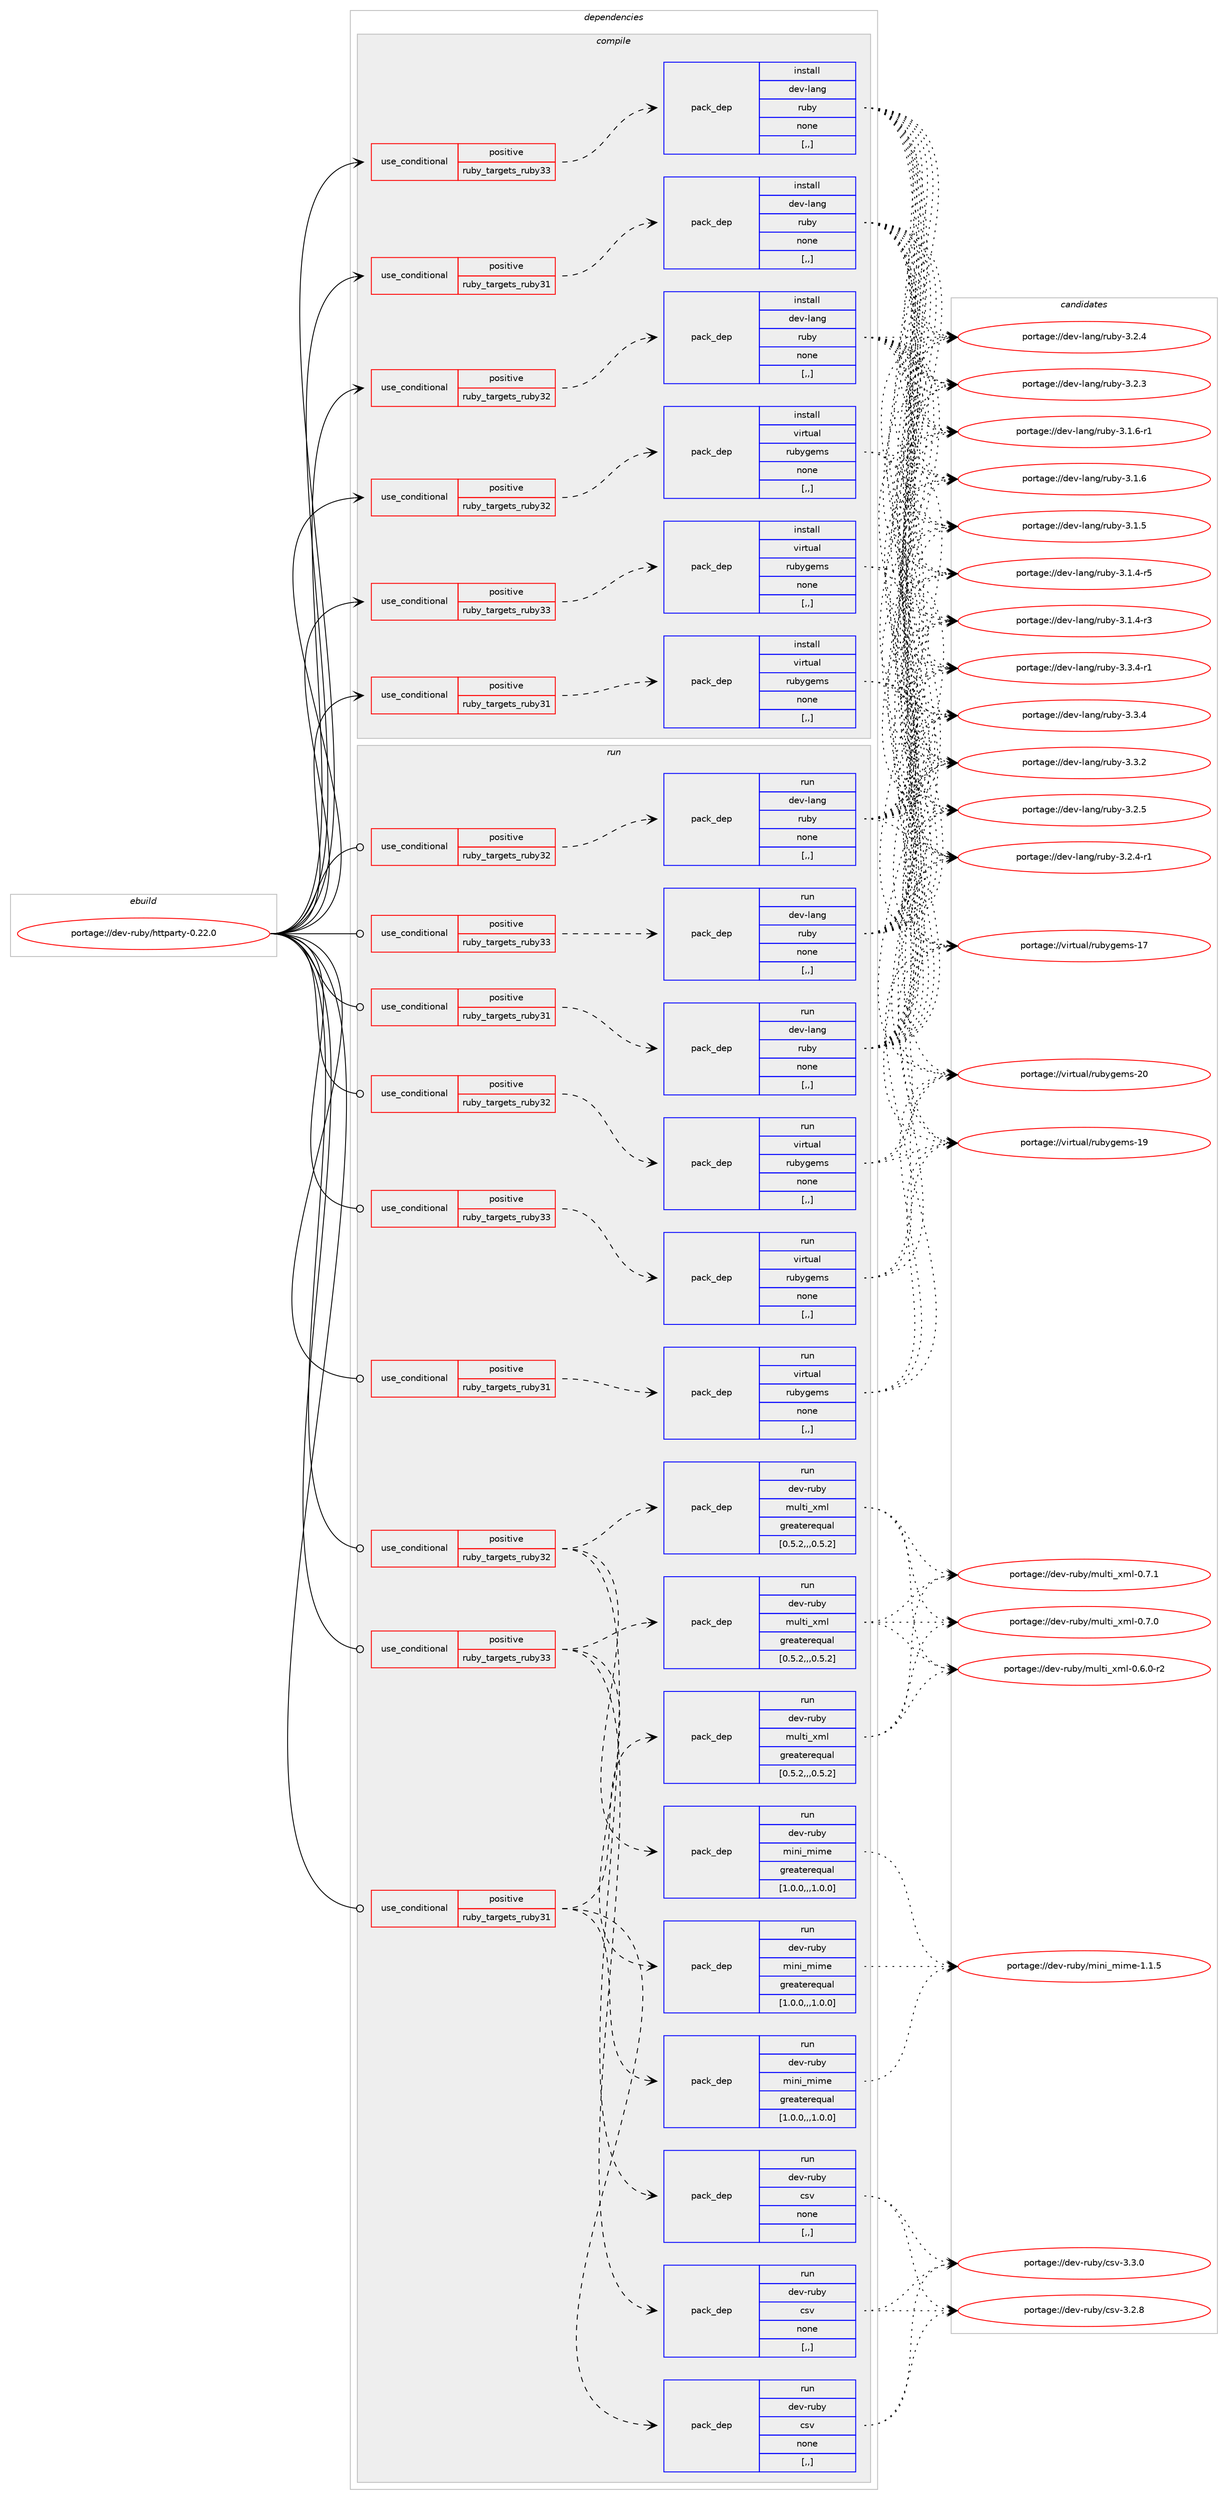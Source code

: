 digraph prolog {

# *************
# Graph options
# *************

newrank=true;
concentrate=true;
compound=true;
graph [rankdir=LR,fontname=Helvetica,fontsize=10,ranksep=1.5];#, ranksep=2.5, nodesep=0.2];
edge  [arrowhead=vee];
node  [fontname=Helvetica,fontsize=10];

# **********
# The ebuild
# **********

subgraph cluster_leftcol {
color=gray;
label=<<i>ebuild</i>>;
id [label="portage://dev-ruby/httparty-0.22.0", color=red, width=4, href="../dev-ruby/httparty-0.22.0.svg"];
}

# ****************
# The dependencies
# ****************

subgraph cluster_midcol {
color=gray;
label=<<i>dependencies</i>>;
subgraph cluster_compile {
fillcolor="#eeeeee";
style=filled;
label=<<i>compile</i>>;
subgraph cond49014 {
dependency186559 [label=<<TABLE BORDER="0" CELLBORDER="1" CELLSPACING="0" CELLPADDING="4"><TR><TD ROWSPAN="3" CELLPADDING="10">use_conditional</TD></TR><TR><TD>positive</TD></TR><TR><TD>ruby_targets_ruby31</TD></TR></TABLE>>, shape=none, color=red];
subgraph pack136216 {
dependency186560 [label=<<TABLE BORDER="0" CELLBORDER="1" CELLSPACING="0" CELLPADDING="4" WIDTH="220"><TR><TD ROWSPAN="6" CELLPADDING="30">pack_dep</TD></TR><TR><TD WIDTH="110">install</TD></TR><TR><TD>dev-lang</TD></TR><TR><TD>ruby</TD></TR><TR><TD>none</TD></TR><TR><TD>[,,]</TD></TR></TABLE>>, shape=none, color=blue];
}
dependency186559:e -> dependency186560:w [weight=20,style="dashed",arrowhead="vee"];
}
id:e -> dependency186559:w [weight=20,style="solid",arrowhead="vee"];
subgraph cond49015 {
dependency186561 [label=<<TABLE BORDER="0" CELLBORDER="1" CELLSPACING="0" CELLPADDING="4"><TR><TD ROWSPAN="3" CELLPADDING="10">use_conditional</TD></TR><TR><TD>positive</TD></TR><TR><TD>ruby_targets_ruby31</TD></TR></TABLE>>, shape=none, color=red];
subgraph pack136217 {
dependency186562 [label=<<TABLE BORDER="0" CELLBORDER="1" CELLSPACING="0" CELLPADDING="4" WIDTH="220"><TR><TD ROWSPAN="6" CELLPADDING="30">pack_dep</TD></TR><TR><TD WIDTH="110">install</TD></TR><TR><TD>virtual</TD></TR><TR><TD>rubygems</TD></TR><TR><TD>none</TD></TR><TR><TD>[,,]</TD></TR></TABLE>>, shape=none, color=blue];
}
dependency186561:e -> dependency186562:w [weight=20,style="dashed",arrowhead="vee"];
}
id:e -> dependency186561:w [weight=20,style="solid",arrowhead="vee"];
subgraph cond49016 {
dependency186563 [label=<<TABLE BORDER="0" CELLBORDER="1" CELLSPACING="0" CELLPADDING="4"><TR><TD ROWSPAN="3" CELLPADDING="10">use_conditional</TD></TR><TR><TD>positive</TD></TR><TR><TD>ruby_targets_ruby32</TD></TR></TABLE>>, shape=none, color=red];
subgraph pack136218 {
dependency186564 [label=<<TABLE BORDER="0" CELLBORDER="1" CELLSPACING="0" CELLPADDING="4" WIDTH="220"><TR><TD ROWSPAN="6" CELLPADDING="30">pack_dep</TD></TR><TR><TD WIDTH="110">install</TD></TR><TR><TD>dev-lang</TD></TR><TR><TD>ruby</TD></TR><TR><TD>none</TD></TR><TR><TD>[,,]</TD></TR></TABLE>>, shape=none, color=blue];
}
dependency186563:e -> dependency186564:w [weight=20,style="dashed",arrowhead="vee"];
}
id:e -> dependency186563:w [weight=20,style="solid",arrowhead="vee"];
subgraph cond49017 {
dependency186565 [label=<<TABLE BORDER="0" CELLBORDER="1" CELLSPACING="0" CELLPADDING="4"><TR><TD ROWSPAN="3" CELLPADDING="10">use_conditional</TD></TR><TR><TD>positive</TD></TR><TR><TD>ruby_targets_ruby32</TD></TR></TABLE>>, shape=none, color=red];
subgraph pack136219 {
dependency186566 [label=<<TABLE BORDER="0" CELLBORDER="1" CELLSPACING="0" CELLPADDING="4" WIDTH="220"><TR><TD ROWSPAN="6" CELLPADDING="30">pack_dep</TD></TR><TR><TD WIDTH="110">install</TD></TR><TR><TD>virtual</TD></TR><TR><TD>rubygems</TD></TR><TR><TD>none</TD></TR><TR><TD>[,,]</TD></TR></TABLE>>, shape=none, color=blue];
}
dependency186565:e -> dependency186566:w [weight=20,style="dashed",arrowhead="vee"];
}
id:e -> dependency186565:w [weight=20,style="solid",arrowhead="vee"];
subgraph cond49018 {
dependency186567 [label=<<TABLE BORDER="0" CELLBORDER="1" CELLSPACING="0" CELLPADDING="4"><TR><TD ROWSPAN="3" CELLPADDING="10">use_conditional</TD></TR><TR><TD>positive</TD></TR><TR><TD>ruby_targets_ruby33</TD></TR></TABLE>>, shape=none, color=red];
subgraph pack136220 {
dependency186568 [label=<<TABLE BORDER="0" CELLBORDER="1" CELLSPACING="0" CELLPADDING="4" WIDTH="220"><TR><TD ROWSPAN="6" CELLPADDING="30">pack_dep</TD></TR><TR><TD WIDTH="110">install</TD></TR><TR><TD>dev-lang</TD></TR><TR><TD>ruby</TD></TR><TR><TD>none</TD></TR><TR><TD>[,,]</TD></TR></TABLE>>, shape=none, color=blue];
}
dependency186567:e -> dependency186568:w [weight=20,style="dashed",arrowhead="vee"];
}
id:e -> dependency186567:w [weight=20,style="solid",arrowhead="vee"];
subgraph cond49019 {
dependency186569 [label=<<TABLE BORDER="0" CELLBORDER="1" CELLSPACING="0" CELLPADDING="4"><TR><TD ROWSPAN="3" CELLPADDING="10">use_conditional</TD></TR><TR><TD>positive</TD></TR><TR><TD>ruby_targets_ruby33</TD></TR></TABLE>>, shape=none, color=red];
subgraph pack136221 {
dependency186570 [label=<<TABLE BORDER="0" CELLBORDER="1" CELLSPACING="0" CELLPADDING="4" WIDTH="220"><TR><TD ROWSPAN="6" CELLPADDING="30">pack_dep</TD></TR><TR><TD WIDTH="110">install</TD></TR><TR><TD>virtual</TD></TR><TR><TD>rubygems</TD></TR><TR><TD>none</TD></TR><TR><TD>[,,]</TD></TR></TABLE>>, shape=none, color=blue];
}
dependency186569:e -> dependency186570:w [weight=20,style="dashed",arrowhead="vee"];
}
id:e -> dependency186569:w [weight=20,style="solid",arrowhead="vee"];
}
subgraph cluster_compileandrun {
fillcolor="#eeeeee";
style=filled;
label=<<i>compile and run</i>>;
}
subgraph cluster_run {
fillcolor="#eeeeee";
style=filled;
label=<<i>run</i>>;
subgraph cond49020 {
dependency186571 [label=<<TABLE BORDER="0" CELLBORDER="1" CELLSPACING="0" CELLPADDING="4"><TR><TD ROWSPAN="3" CELLPADDING="10">use_conditional</TD></TR><TR><TD>positive</TD></TR><TR><TD>ruby_targets_ruby31</TD></TR></TABLE>>, shape=none, color=red];
subgraph pack136222 {
dependency186572 [label=<<TABLE BORDER="0" CELLBORDER="1" CELLSPACING="0" CELLPADDING="4" WIDTH="220"><TR><TD ROWSPAN="6" CELLPADDING="30">pack_dep</TD></TR><TR><TD WIDTH="110">run</TD></TR><TR><TD>dev-lang</TD></TR><TR><TD>ruby</TD></TR><TR><TD>none</TD></TR><TR><TD>[,,]</TD></TR></TABLE>>, shape=none, color=blue];
}
dependency186571:e -> dependency186572:w [weight=20,style="dashed",arrowhead="vee"];
}
id:e -> dependency186571:w [weight=20,style="solid",arrowhead="odot"];
subgraph cond49021 {
dependency186573 [label=<<TABLE BORDER="0" CELLBORDER="1" CELLSPACING="0" CELLPADDING="4"><TR><TD ROWSPAN="3" CELLPADDING="10">use_conditional</TD></TR><TR><TD>positive</TD></TR><TR><TD>ruby_targets_ruby31</TD></TR></TABLE>>, shape=none, color=red];
subgraph pack136223 {
dependency186574 [label=<<TABLE BORDER="0" CELLBORDER="1" CELLSPACING="0" CELLPADDING="4" WIDTH="220"><TR><TD ROWSPAN="6" CELLPADDING="30">pack_dep</TD></TR><TR><TD WIDTH="110">run</TD></TR><TR><TD>dev-ruby</TD></TR><TR><TD>csv</TD></TR><TR><TD>none</TD></TR><TR><TD>[,,]</TD></TR></TABLE>>, shape=none, color=blue];
}
dependency186573:e -> dependency186574:w [weight=20,style="dashed",arrowhead="vee"];
subgraph pack136224 {
dependency186575 [label=<<TABLE BORDER="0" CELLBORDER="1" CELLSPACING="0" CELLPADDING="4" WIDTH="220"><TR><TD ROWSPAN="6" CELLPADDING="30">pack_dep</TD></TR><TR><TD WIDTH="110">run</TD></TR><TR><TD>dev-ruby</TD></TR><TR><TD>mini_mime</TD></TR><TR><TD>greaterequal</TD></TR><TR><TD>[1.0.0,,,1.0.0]</TD></TR></TABLE>>, shape=none, color=blue];
}
dependency186573:e -> dependency186575:w [weight=20,style="dashed",arrowhead="vee"];
subgraph pack136225 {
dependency186576 [label=<<TABLE BORDER="0" CELLBORDER="1" CELLSPACING="0" CELLPADDING="4" WIDTH="220"><TR><TD ROWSPAN="6" CELLPADDING="30">pack_dep</TD></TR><TR><TD WIDTH="110">run</TD></TR><TR><TD>dev-ruby</TD></TR><TR><TD>multi_xml</TD></TR><TR><TD>greaterequal</TD></TR><TR><TD>[0.5.2,,,0.5.2]</TD></TR></TABLE>>, shape=none, color=blue];
}
dependency186573:e -> dependency186576:w [weight=20,style="dashed",arrowhead="vee"];
}
id:e -> dependency186573:w [weight=20,style="solid",arrowhead="odot"];
subgraph cond49022 {
dependency186577 [label=<<TABLE BORDER="0" CELLBORDER="1" CELLSPACING="0" CELLPADDING="4"><TR><TD ROWSPAN="3" CELLPADDING="10">use_conditional</TD></TR><TR><TD>positive</TD></TR><TR><TD>ruby_targets_ruby31</TD></TR></TABLE>>, shape=none, color=red];
subgraph pack136226 {
dependency186578 [label=<<TABLE BORDER="0" CELLBORDER="1" CELLSPACING="0" CELLPADDING="4" WIDTH="220"><TR><TD ROWSPAN="6" CELLPADDING="30">pack_dep</TD></TR><TR><TD WIDTH="110">run</TD></TR><TR><TD>virtual</TD></TR><TR><TD>rubygems</TD></TR><TR><TD>none</TD></TR><TR><TD>[,,]</TD></TR></TABLE>>, shape=none, color=blue];
}
dependency186577:e -> dependency186578:w [weight=20,style="dashed",arrowhead="vee"];
}
id:e -> dependency186577:w [weight=20,style="solid",arrowhead="odot"];
subgraph cond49023 {
dependency186579 [label=<<TABLE BORDER="0" CELLBORDER="1" CELLSPACING="0" CELLPADDING="4"><TR><TD ROWSPAN="3" CELLPADDING="10">use_conditional</TD></TR><TR><TD>positive</TD></TR><TR><TD>ruby_targets_ruby32</TD></TR></TABLE>>, shape=none, color=red];
subgraph pack136227 {
dependency186580 [label=<<TABLE BORDER="0" CELLBORDER="1" CELLSPACING="0" CELLPADDING="4" WIDTH="220"><TR><TD ROWSPAN="6" CELLPADDING="30">pack_dep</TD></TR><TR><TD WIDTH="110">run</TD></TR><TR><TD>dev-lang</TD></TR><TR><TD>ruby</TD></TR><TR><TD>none</TD></TR><TR><TD>[,,]</TD></TR></TABLE>>, shape=none, color=blue];
}
dependency186579:e -> dependency186580:w [weight=20,style="dashed",arrowhead="vee"];
}
id:e -> dependency186579:w [weight=20,style="solid",arrowhead="odot"];
subgraph cond49024 {
dependency186581 [label=<<TABLE BORDER="0" CELLBORDER="1" CELLSPACING="0" CELLPADDING="4"><TR><TD ROWSPAN="3" CELLPADDING="10">use_conditional</TD></TR><TR><TD>positive</TD></TR><TR><TD>ruby_targets_ruby32</TD></TR></TABLE>>, shape=none, color=red];
subgraph pack136228 {
dependency186582 [label=<<TABLE BORDER="0" CELLBORDER="1" CELLSPACING="0" CELLPADDING="4" WIDTH="220"><TR><TD ROWSPAN="6" CELLPADDING="30">pack_dep</TD></TR><TR><TD WIDTH="110">run</TD></TR><TR><TD>dev-ruby</TD></TR><TR><TD>csv</TD></TR><TR><TD>none</TD></TR><TR><TD>[,,]</TD></TR></TABLE>>, shape=none, color=blue];
}
dependency186581:e -> dependency186582:w [weight=20,style="dashed",arrowhead="vee"];
subgraph pack136229 {
dependency186583 [label=<<TABLE BORDER="0" CELLBORDER="1" CELLSPACING="0" CELLPADDING="4" WIDTH="220"><TR><TD ROWSPAN="6" CELLPADDING="30">pack_dep</TD></TR><TR><TD WIDTH="110">run</TD></TR><TR><TD>dev-ruby</TD></TR><TR><TD>mini_mime</TD></TR><TR><TD>greaterequal</TD></TR><TR><TD>[1.0.0,,,1.0.0]</TD></TR></TABLE>>, shape=none, color=blue];
}
dependency186581:e -> dependency186583:w [weight=20,style="dashed",arrowhead="vee"];
subgraph pack136230 {
dependency186584 [label=<<TABLE BORDER="0" CELLBORDER="1" CELLSPACING="0" CELLPADDING="4" WIDTH="220"><TR><TD ROWSPAN="6" CELLPADDING="30">pack_dep</TD></TR><TR><TD WIDTH="110">run</TD></TR><TR><TD>dev-ruby</TD></TR><TR><TD>multi_xml</TD></TR><TR><TD>greaterequal</TD></TR><TR><TD>[0.5.2,,,0.5.2]</TD></TR></TABLE>>, shape=none, color=blue];
}
dependency186581:e -> dependency186584:w [weight=20,style="dashed",arrowhead="vee"];
}
id:e -> dependency186581:w [weight=20,style="solid",arrowhead="odot"];
subgraph cond49025 {
dependency186585 [label=<<TABLE BORDER="0" CELLBORDER="1" CELLSPACING="0" CELLPADDING="4"><TR><TD ROWSPAN="3" CELLPADDING="10">use_conditional</TD></TR><TR><TD>positive</TD></TR><TR><TD>ruby_targets_ruby32</TD></TR></TABLE>>, shape=none, color=red];
subgraph pack136231 {
dependency186586 [label=<<TABLE BORDER="0" CELLBORDER="1" CELLSPACING="0" CELLPADDING="4" WIDTH="220"><TR><TD ROWSPAN="6" CELLPADDING="30">pack_dep</TD></TR><TR><TD WIDTH="110">run</TD></TR><TR><TD>virtual</TD></TR><TR><TD>rubygems</TD></TR><TR><TD>none</TD></TR><TR><TD>[,,]</TD></TR></TABLE>>, shape=none, color=blue];
}
dependency186585:e -> dependency186586:w [weight=20,style="dashed",arrowhead="vee"];
}
id:e -> dependency186585:w [weight=20,style="solid",arrowhead="odot"];
subgraph cond49026 {
dependency186587 [label=<<TABLE BORDER="0" CELLBORDER="1" CELLSPACING="0" CELLPADDING="4"><TR><TD ROWSPAN="3" CELLPADDING="10">use_conditional</TD></TR><TR><TD>positive</TD></TR><TR><TD>ruby_targets_ruby33</TD></TR></TABLE>>, shape=none, color=red];
subgraph pack136232 {
dependency186588 [label=<<TABLE BORDER="0" CELLBORDER="1" CELLSPACING="0" CELLPADDING="4" WIDTH="220"><TR><TD ROWSPAN="6" CELLPADDING="30">pack_dep</TD></TR><TR><TD WIDTH="110">run</TD></TR><TR><TD>dev-lang</TD></TR><TR><TD>ruby</TD></TR><TR><TD>none</TD></TR><TR><TD>[,,]</TD></TR></TABLE>>, shape=none, color=blue];
}
dependency186587:e -> dependency186588:w [weight=20,style="dashed",arrowhead="vee"];
}
id:e -> dependency186587:w [weight=20,style="solid",arrowhead="odot"];
subgraph cond49027 {
dependency186589 [label=<<TABLE BORDER="0" CELLBORDER="1" CELLSPACING="0" CELLPADDING="4"><TR><TD ROWSPAN="3" CELLPADDING="10">use_conditional</TD></TR><TR><TD>positive</TD></TR><TR><TD>ruby_targets_ruby33</TD></TR></TABLE>>, shape=none, color=red];
subgraph pack136233 {
dependency186590 [label=<<TABLE BORDER="0" CELLBORDER="1" CELLSPACING="0" CELLPADDING="4" WIDTH="220"><TR><TD ROWSPAN="6" CELLPADDING="30">pack_dep</TD></TR><TR><TD WIDTH="110">run</TD></TR><TR><TD>dev-ruby</TD></TR><TR><TD>csv</TD></TR><TR><TD>none</TD></TR><TR><TD>[,,]</TD></TR></TABLE>>, shape=none, color=blue];
}
dependency186589:e -> dependency186590:w [weight=20,style="dashed",arrowhead="vee"];
subgraph pack136234 {
dependency186591 [label=<<TABLE BORDER="0" CELLBORDER="1" CELLSPACING="0" CELLPADDING="4" WIDTH="220"><TR><TD ROWSPAN="6" CELLPADDING="30">pack_dep</TD></TR><TR><TD WIDTH="110">run</TD></TR><TR><TD>dev-ruby</TD></TR><TR><TD>mini_mime</TD></TR><TR><TD>greaterequal</TD></TR><TR><TD>[1.0.0,,,1.0.0]</TD></TR></TABLE>>, shape=none, color=blue];
}
dependency186589:e -> dependency186591:w [weight=20,style="dashed",arrowhead="vee"];
subgraph pack136235 {
dependency186592 [label=<<TABLE BORDER="0" CELLBORDER="1" CELLSPACING="0" CELLPADDING="4" WIDTH="220"><TR><TD ROWSPAN="6" CELLPADDING="30">pack_dep</TD></TR><TR><TD WIDTH="110">run</TD></TR><TR><TD>dev-ruby</TD></TR><TR><TD>multi_xml</TD></TR><TR><TD>greaterequal</TD></TR><TR><TD>[0.5.2,,,0.5.2]</TD></TR></TABLE>>, shape=none, color=blue];
}
dependency186589:e -> dependency186592:w [weight=20,style="dashed",arrowhead="vee"];
}
id:e -> dependency186589:w [weight=20,style="solid",arrowhead="odot"];
subgraph cond49028 {
dependency186593 [label=<<TABLE BORDER="0" CELLBORDER="1" CELLSPACING="0" CELLPADDING="4"><TR><TD ROWSPAN="3" CELLPADDING="10">use_conditional</TD></TR><TR><TD>positive</TD></TR><TR><TD>ruby_targets_ruby33</TD></TR></TABLE>>, shape=none, color=red];
subgraph pack136236 {
dependency186594 [label=<<TABLE BORDER="0" CELLBORDER="1" CELLSPACING="0" CELLPADDING="4" WIDTH="220"><TR><TD ROWSPAN="6" CELLPADDING="30">pack_dep</TD></TR><TR><TD WIDTH="110">run</TD></TR><TR><TD>virtual</TD></TR><TR><TD>rubygems</TD></TR><TR><TD>none</TD></TR><TR><TD>[,,]</TD></TR></TABLE>>, shape=none, color=blue];
}
dependency186593:e -> dependency186594:w [weight=20,style="dashed",arrowhead="vee"];
}
id:e -> dependency186593:w [weight=20,style="solid",arrowhead="odot"];
}
}

# **************
# The candidates
# **************

subgraph cluster_choices {
rank=same;
color=gray;
label=<<i>candidates</i>>;

subgraph choice136216 {
color=black;
nodesep=1;
choice100101118451089711010347114117981214551465146524511449 [label="portage://dev-lang/ruby-3.3.4-r1", color=red, width=4,href="../dev-lang/ruby-3.3.4-r1.svg"];
choice10010111845108971101034711411798121455146514652 [label="portage://dev-lang/ruby-3.3.4", color=red, width=4,href="../dev-lang/ruby-3.3.4.svg"];
choice10010111845108971101034711411798121455146514650 [label="portage://dev-lang/ruby-3.3.2", color=red, width=4,href="../dev-lang/ruby-3.3.2.svg"];
choice10010111845108971101034711411798121455146504653 [label="portage://dev-lang/ruby-3.2.5", color=red, width=4,href="../dev-lang/ruby-3.2.5.svg"];
choice100101118451089711010347114117981214551465046524511449 [label="portage://dev-lang/ruby-3.2.4-r1", color=red, width=4,href="../dev-lang/ruby-3.2.4-r1.svg"];
choice10010111845108971101034711411798121455146504652 [label="portage://dev-lang/ruby-3.2.4", color=red, width=4,href="../dev-lang/ruby-3.2.4.svg"];
choice10010111845108971101034711411798121455146504651 [label="portage://dev-lang/ruby-3.2.3", color=red, width=4,href="../dev-lang/ruby-3.2.3.svg"];
choice100101118451089711010347114117981214551464946544511449 [label="portage://dev-lang/ruby-3.1.6-r1", color=red, width=4,href="../dev-lang/ruby-3.1.6-r1.svg"];
choice10010111845108971101034711411798121455146494654 [label="portage://dev-lang/ruby-3.1.6", color=red, width=4,href="../dev-lang/ruby-3.1.6.svg"];
choice10010111845108971101034711411798121455146494653 [label="portage://dev-lang/ruby-3.1.5", color=red, width=4,href="../dev-lang/ruby-3.1.5.svg"];
choice100101118451089711010347114117981214551464946524511453 [label="portage://dev-lang/ruby-3.1.4-r5", color=red, width=4,href="../dev-lang/ruby-3.1.4-r5.svg"];
choice100101118451089711010347114117981214551464946524511451 [label="portage://dev-lang/ruby-3.1.4-r3", color=red, width=4,href="../dev-lang/ruby-3.1.4-r3.svg"];
dependency186560:e -> choice100101118451089711010347114117981214551465146524511449:w [style=dotted,weight="100"];
dependency186560:e -> choice10010111845108971101034711411798121455146514652:w [style=dotted,weight="100"];
dependency186560:e -> choice10010111845108971101034711411798121455146514650:w [style=dotted,weight="100"];
dependency186560:e -> choice10010111845108971101034711411798121455146504653:w [style=dotted,weight="100"];
dependency186560:e -> choice100101118451089711010347114117981214551465046524511449:w [style=dotted,weight="100"];
dependency186560:e -> choice10010111845108971101034711411798121455146504652:w [style=dotted,weight="100"];
dependency186560:e -> choice10010111845108971101034711411798121455146504651:w [style=dotted,weight="100"];
dependency186560:e -> choice100101118451089711010347114117981214551464946544511449:w [style=dotted,weight="100"];
dependency186560:e -> choice10010111845108971101034711411798121455146494654:w [style=dotted,weight="100"];
dependency186560:e -> choice10010111845108971101034711411798121455146494653:w [style=dotted,weight="100"];
dependency186560:e -> choice100101118451089711010347114117981214551464946524511453:w [style=dotted,weight="100"];
dependency186560:e -> choice100101118451089711010347114117981214551464946524511451:w [style=dotted,weight="100"];
}
subgraph choice136217 {
color=black;
nodesep=1;
choice118105114116117971084711411798121103101109115455048 [label="portage://virtual/rubygems-20", color=red, width=4,href="../virtual/rubygems-20.svg"];
choice118105114116117971084711411798121103101109115454957 [label="portage://virtual/rubygems-19", color=red, width=4,href="../virtual/rubygems-19.svg"];
choice118105114116117971084711411798121103101109115454955 [label="portage://virtual/rubygems-17", color=red, width=4,href="../virtual/rubygems-17.svg"];
dependency186562:e -> choice118105114116117971084711411798121103101109115455048:w [style=dotted,weight="100"];
dependency186562:e -> choice118105114116117971084711411798121103101109115454957:w [style=dotted,weight="100"];
dependency186562:e -> choice118105114116117971084711411798121103101109115454955:w [style=dotted,weight="100"];
}
subgraph choice136218 {
color=black;
nodesep=1;
choice100101118451089711010347114117981214551465146524511449 [label="portage://dev-lang/ruby-3.3.4-r1", color=red, width=4,href="../dev-lang/ruby-3.3.4-r1.svg"];
choice10010111845108971101034711411798121455146514652 [label="portage://dev-lang/ruby-3.3.4", color=red, width=4,href="../dev-lang/ruby-3.3.4.svg"];
choice10010111845108971101034711411798121455146514650 [label="portage://dev-lang/ruby-3.3.2", color=red, width=4,href="../dev-lang/ruby-3.3.2.svg"];
choice10010111845108971101034711411798121455146504653 [label="portage://dev-lang/ruby-3.2.5", color=red, width=4,href="../dev-lang/ruby-3.2.5.svg"];
choice100101118451089711010347114117981214551465046524511449 [label="portage://dev-lang/ruby-3.2.4-r1", color=red, width=4,href="../dev-lang/ruby-3.2.4-r1.svg"];
choice10010111845108971101034711411798121455146504652 [label="portage://dev-lang/ruby-3.2.4", color=red, width=4,href="../dev-lang/ruby-3.2.4.svg"];
choice10010111845108971101034711411798121455146504651 [label="portage://dev-lang/ruby-3.2.3", color=red, width=4,href="../dev-lang/ruby-3.2.3.svg"];
choice100101118451089711010347114117981214551464946544511449 [label="portage://dev-lang/ruby-3.1.6-r1", color=red, width=4,href="../dev-lang/ruby-3.1.6-r1.svg"];
choice10010111845108971101034711411798121455146494654 [label="portage://dev-lang/ruby-3.1.6", color=red, width=4,href="../dev-lang/ruby-3.1.6.svg"];
choice10010111845108971101034711411798121455146494653 [label="portage://dev-lang/ruby-3.1.5", color=red, width=4,href="../dev-lang/ruby-3.1.5.svg"];
choice100101118451089711010347114117981214551464946524511453 [label="portage://dev-lang/ruby-3.1.4-r5", color=red, width=4,href="../dev-lang/ruby-3.1.4-r5.svg"];
choice100101118451089711010347114117981214551464946524511451 [label="portage://dev-lang/ruby-3.1.4-r3", color=red, width=4,href="../dev-lang/ruby-3.1.4-r3.svg"];
dependency186564:e -> choice100101118451089711010347114117981214551465146524511449:w [style=dotted,weight="100"];
dependency186564:e -> choice10010111845108971101034711411798121455146514652:w [style=dotted,weight="100"];
dependency186564:e -> choice10010111845108971101034711411798121455146514650:w [style=dotted,weight="100"];
dependency186564:e -> choice10010111845108971101034711411798121455146504653:w [style=dotted,weight="100"];
dependency186564:e -> choice100101118451089711010347114117981214551465046524511449:w [style=dotted,weight="100"];
dependency186564:e -> choice10010111845108971101034711411798121455146504652:w [style=dotted,weight="100"];
dependency186564:e -> choice10010111845108971101034711411798121455146504651:w [style=dotted,weight="100"];
dependency186564:e -> choice100101118451089711010347114117981214551464946544511449:w [style=dotted,weight="100"];
dependency186564:e -> choice10010111845108971101034711411798121455146494654:w [style=dotted,weight="100"];
dependency186564:e -> choice10010111845108971101034711411798121455146494653:w [style=dotted,weight="100"];
dependency186564:e -> choice100101118451089711010347114117981214551464946524511453:w [style=dotted,weight="100"];
dependency186564:e -> choice100101118451089711010347114117981214551464946524511451:w [style=dotted,weight="100"];
}
subgraph choice136219 {
color=black;
nodesep=1;
choice118105114116117971084711411798121103101109115455048 [label="portage://virtual/rubygems-20", color=red, width=4,href="../virtual/rubygems-20.svg"];
choice118105114116117971084711411798121103101109115454957 [label="portage://virtual/rubygems-19", color=red, width=4,href="../virtual/rubygems-19.svg"];
choice118105114116117971084711411798121103101109115454955 [label="portage://virtual/rubygems-17", color=red, width=4,href="../virtual/rubygems-17.svg"];
dependency186566:e -> choice118105114116117971084711411798121103101109115455048:w [style=dotted,weight="100"];
dependency186566:e -> choice118105114116117971084711411798121103101109115454957:w [style=dotted,weight="100"];
dependency186566:e -> choice118105114116117971084711411798121103101109115454955:w [style=dotted,weight="100"];
}
subgraph choice136220 {
color=black;
nodesep=1;
choice100101118451089711010347114117981214551465146524511449 [label="portage://dev-lang/ruby-3.3.4-r1", color=red, width=4,href="../dev-lang/ruby-3.3.4-r1.svg"];
choice10010111845108971101034711411798121455146514652 [label="portage://dev-lang/ruby-3.3.4", color=red, width=4,href="../dev-lang/ruby-3.3.4.svg"];
choice10010111845108971101034711411798121455146514650 [label="portage://dev-lang/ruby-3.3.2", color=red, width=4,href="../dev-lang/ruby-3.3.2.svg"];
choice10010111845108971101034711411798121455146504653 [label="portage://dev-lang/ruby-3.2.5", color=red, width=4,href="../dev-lang/ruby-3.2.5.svg"];
choice100101118451089711010347114117981214551465046524511449 [label="portage://dev-lang/ruby-3.2.4-r1", color=red, width=4,href="../dev-lang/ruby-3.2.4-r1.svg"];
choice10010111845108971101034711411798121455146504652 [label="portage://dev-lang/ruby-3.2.4", color=red, width=4,href="../dev-lang/ruby-3.2.4.svg"];
choice10010111845108971101034711411798121455146504651 [label="portage://dev-lang/ruby-3.2.3", color=red, width=4,href="../dev-lang/ruby-3.2.3.svg"];
choice100101118451089711010347114117981214551464946544511449 [label="portage://dev-lang/ruby-3.1.6-r1", color=red, width=4,href="../dev-lang/ruby-3.1.6-r1.svg"];
choice10010111845108971101034711411798121455146494654 [label="portage://dev-lang/ruby-3.1.6", color=red, width=4,href="../dev-lang/ruby-3.1.6.svg"];
choice10010111845108971101034711411798121455146494653 [label="portage://dev-lang/ruby-3.1.5", color=red, width=4,href="../dev-lang/ruby-3.1.5.svg"];
choice100101118451089711010347114117981214551464946524511453 [label="portage://dev-lang/ruby-3.1.4-r5", color=red, width=4,href="../dev-lang/ruby-3.1.4-r5.svg"];
choice100101118451089711010347114117981214551464946524511451 [label="portage://dev-lang/ruby-3.1.4-r3", color=red, width=4,href="../dev-lang/ruby-3.1.4-r3.svg"];
dependency186568:e -> choice100101118451089711010347114117981214551465146524511449:w [style=dotted,weight="100"];
dependency186568:e -> choice10010111845108971101034711411798121455146514652:w [style=dotted,weight="100"];
dependency186568:e -> choice10010111845108971101034711411798121455146514650:w [style=dotted,weight="100"];
dependency186568:e -> choice10010111845108971101034711411798121455146504653:w [style=dotted,weight="100"];
dependency186568:e -> choice100101118451089711010347114117981214551465046524511449:w [style=dotted,weight="100"];
dependency186568:e -> choice10010111845108971101034711411798121455146504652:w [style=dotted,weight="100"];
dependency186568:e -> choice10010111845108971101034711411798121455146504651:w [style=dotted,weight="100"];
dependency186568:e -> choice100101118451089711010347114117981214551464946544511449:w [style=dotted,weight="100"];
dependency186568:e -> choice10010111845108971101034711411798121455146494654:w [style=dotted,weight="100"];
dependency186568:e -> choice10010111845108971101034711411798121455146494653:w [style=dotted,weight="100"];
dependency186568:e -> choice100101118451089711010347114117981214551464946524511453:w [style=dotted,weight="100"];
dependency186568:e -> choice100101118451089711010347114117981214551464946524511451:w [style=dotted,weight="100"];
}
subgraph choice136221 {
color=black;
nodesep=1;
choice118105114116117971084711411798121103101109115455048 [label="portage://virtual/rubygems-20", color=red, width=4,href="../virtual/rubygems-20.svg"];
choice118105114116117971084711411798121103101109115454957 [label="portage://virtual/rubygems-19", color=red, width=4,href="../virtual/rubygems-19.svg"];
choice118105114116117971084711411798121103101109115454955 [label="portage://virtual/rubygems-17", color=red, width=4,href="../virtual/rubygems-17.svg"];
dependency186570:e -> choice118105114116117971084711411798121103101109115455048:w [style=dotted,weight="100"];
dependency186570:e -> choice118105114116117971084711411798121103101109115454957:w [style=dotted,weight="100"];
dependency186570:e -> choice118105114116117971084711411798121103101109115454955:w [style=dotted,weight="100"];
}
subgraph choice136222 {
color=black;
nodesep=1;
choice100101118451089711010347114117981214551465146524511449 [label="portage://dev-lang/ruby-3.3.4-r1", color=red, width=4,href="../dev-lang/ruby-3.3.4-r1.svg"];
choice10010111845108971101034711411798121455146514652 [label="portage://dev-lang/ruby-3.3.4", color=red, width=4,href="../dev-lang/ruby-3.3.4.svg"];
choice10010111845108971101034711411798121455146514650 [label="portage://dev-lang/ruby-3.3.2", color=red, width=4,href="../dev-lang/ruby-3.3.2.svg"];
choice10010111845108971101034711411798121455146504653 [label="portage://dev-lang/ruby-3.2.5", color=red, width=4,href="../dev-lang/ruby-3.2.5.svg"];
choice100101118451089711010347114117981214551465046524511449 [label="portage://dev-lang/ruby-3.2.4-r1", color=red, width=4,href="../dev-lang/ruby-3.2.4-r1.svg"];
choice10010111845108971101034711411798121455146504652 [label="portage://dev-lang/ruby-3.2.4", color=red, width=4,href="../dev-lang/ruby-3.2.4.svg"];
choice10010111845108971101034711411798121455146504651 [label="portage://dev-lang/ruby-3.2.3", color=red, width=4,href="../dev-lang/ruby-3.2.3.svg"];
choice100101118451089711010347114117981214551464946544511449 [label="portage://dev-lang/ruby-3.1.6-r1", color=red, width=4,href="../dev-lang/ruby-3.1.6-r1.svg"];
choice10010111845108971101034711411798121455146494654 [label="portage://dev-lang/ruby-3.1.6", color=red, width=4,href="../dev-lang/ruby-3.1.6.svg"];
choice10010111845108971101034711411798121455146494653 [label="portage://dev-lang/ruby-3.1.5", color=red, width=4,href="../dev-lang/ruby-3.1.5.svg"];
choice100101118451089711010347114117981214551464946524511453 [label="portage://dev-lang/ruby-3.1.4-r5", color=red, width=4,href="../dev-lang/ruby-3.1.4-r5.svg"];
choice100101118451089711010347114117981214551464946524511451 [label="portage://dev-lang/ruby-3.1.4-r3", color=red, width=4,href="../dev-lang/ruby-3.1.4-r3.svg"];
dependency186572:e -> choice100101118451089711010347114117981214551465146524511449:w [style=dotted,weight="100"];
dependency186572:e -> choice10010111845108971101034711411798121455146514652:w [style=dotted,weight="100"];
dependency186572:e -> choice10010111845108971101034711411798121455146514650:w [style=dotted,weight="100"];
dependency186572:e -> choice10010111845108971101034711411798121455146504653:w [style=dotted,weight="100"];
dependency186572:e -> choice100101118451089711010347114117981214551465046524511449:w [style=dotted,weight="100"];
dependency186572:e -> choice10010111845108971101034711411798121455146504652:w [style=dotted,weight="100"];
dependency186572:e -> choice10010111845108971101034711411798121455146504651:w [style=dotted,weight="100"];
dependency186572:e -> choice100101118451089711010347114117981214551464946544511449:w [style=dotted,weight="100"];
dependency186572:e -> choice10010111845108971101034711411798121455146494654:w [style=dotted,weight="100"];
dependency186572:e -> choice10010111845108971101034711411798121455146494653:w [style=dotted,weight="100"];
dependency186572:e -> choice100101118451089711010347114117981214551464946524511453:w [style=dotted,weight="100"];
dependency186572:e -> choice100101118451089711010347114117981214551464946524511451:w [style=dotted,weight="100"];
}
subgraph choice136223 {
color=black;
nodesep=1;
choice10010111845114117981214799115118455146514648 [label="portage://dev-ruby/csv-3.3.0", color=red, width=4,href="../dev-ruby/csv-3.3.0.svg"];
choice10010111845114117981214799115118455146504656 [label="portage://dev-ruby/csv-3.2.8", color=red, width=4,href="../dev-ruby/csv-3.2.8.svg"];
dependency186574:e -> choice10010111845114117981214799115118455146514648:w [style=dotted,weight="100"];
dependency186574:e -> choice10010111845114117981214799115118455146504656:w [style=dotted,weight="100"];
}
subgraph choice136224 {
color=black;
nodesep=1;
choice10010111845114117981214710910511010595109105109101454946494653 [label="portage://dev-ruby/mini_mime-1.1.5", color=red, width=4,href="../dev-ruby/mini_mime-1.1.5.svg"];
dependency186575:e -> choice10010111845114117981214710910511010595109105109101454946494653:w [style=dotted,weight="100"];
}
subgraph choice136225 {
color=black;
nodesep=1;
choice10010111845114117981214710911710811610595120109108454846554649 [label="portage://dev-ruby/multi_xml-0.7.1", color=red, width=4,href="../dev-ruby/multi_xml-0.7.1.svg"];
choice10010111845114117981214710911710811610595120109108454846554648 [label="portage://dev-ruby/multi_xml-0.7.0", color=red, width=4,href="../dev-ruby/multi_xml-0.7.0.svg"];
choice100101118451141179812147109117108116105951201091084548465446484511450 [label="portage://dev-ruby/multi_xml-0.6.0-r2", color=red, width=4,href="../dev-ruby/multi_xml-0.6.0-r2.svg"];
dependency186576:e -> choice10010111845114117981214710911710811610595120109108454846554649:w [style=dotted,weight="100"];
dependency186576:e -> choice10010111845114117981214710911710811610595120109108454846554648:w [style=dotted,weight="100"];
dependency186576:e -> choice100101118451141179812147109117108116105951201091084548465446484511450:w [style=dotted,weight="100"];
}
subgraph choice136226 {
color=black;
nodesep=1;
choice118105114116117971084711411798121103101109115455048 [label="portage://virtual/rubygems-20", color=red, width=4,href="../virtual/rubygems-20.svg"];
choice118105114116117971084711411798121103101109115454957 [label="portage://virtual/rubygems-19", color=red, width=4,href="../virtual/rubygems-19.svg"];
choice118105114116117971084711411798121103101109115454955 [label="portage://virtual/rubygems-17", color=red, width=4,href="../virtual/rubygems-17.svg"];
dependency186578:e -> choice118105114116117971084711411798121103101109115455048:w [style=dotted,weight="100"];
dependency186578:e -> choice118105114116117971084711411798121103101109115454957:w [style=dotted,weight="100"];
dependency186578:e -> choice118105114116117971084711411798121103101109115454955:w [style=dotted,weight="100"];
}
subgraph choice136227 {
color=black;
nodesep=1;
choice100101118451089711010347114117981214551465146524511449 [label="portage://dev-lang/ruby-3.3.4-r1", color=red, width=4,href="../dev-lang/ruby-3.3.4-r1.svg"];
choice10010111845108971101034711411798121455146514652 [label="portage://dev-lang/ruby-3.3.4", color=red, width=4,href="../dev-lang/ruby-3.3.4.svg"];
choice10010111845108971101034711411798121455146514650 [label="portage://dev-lang/ruby-3.3.2", color=red, width=4,href="../dev-lang/ruby-3.3.2.svg"];
choice10010111845108971101034711411798121455146504653 [label="portage://dev-lang/ruby-3.2.5", color=red, width=4,href="../dev-lang/ruby-3.2.5.svg"];
choice100101118451089711010347114117981214551465046524511449 [label="portage://dev-lang/ruby-3.2.4-r1", color=red, width=4,href="../dev-lang/ruby-3.2.4-r1.svg"];
choice10010111845108971101034711411798121455146504652 [label="portage://dev-lang/ruby-3.2.4", color=red, width=4,href="../dev-lang/ruby-3.2.4.svg"];
choice10010111845108971101034711411798121455146504651 [label="portage://dev-lang/ruby-3.2.3", color=red, width=4,href="../dev-lang/ruby-3.2.3.svg"];
choice100101118451089711010347114117981214551464946544511449 [label="portage://dev-lang/ruby-3.1.6-r1", color=red, width=4,href="../dev-lang/ruby-3.1.6-r1.svg"];
choice10010111845108971101034711411798121455146494654 [label="portage://dev-lang/ruby-3.1.6", color=red, width=4,href="../dev-lang/ruby-3.1.6.svg"];
choice10010111845108971101034711411798121455146494653 [label="portage://dev-lang/ruby-3.1.5", color=red, width=4,href="../dev-lang/ruby-3.1.5.svg"];
choice100101118451089711010347114117981214551464946524511453 [label="portage://dev-lang/ruby-3.1.4-r5", color=red, width=4,href="../dev-lang/ruby-3.1.4-r5.svg"];
choice100101118451089711010347114117981214551464946524511451 [label="portage://dev-lang/ruby-3.1.4-r3", color=red, width=4,href="../dev-lang/ruby-3.1.4-r3.svg"];
dependency186580:e -> choice100101118451089711010347114117981214551465146524511449:w [style=dotted,weight="100"];
dependency186580:e -> choice10010111845108971101034711411798121455146514652:w [style=dotted,weight="100"];
dependency186580:e -> choice10010111845108971101034711411798121455146514650:w [style=dotted,weight="100"];
dependency186580:e -> choice10010111845108971101034711411798121455146504653:w [style=dotted,weight="100"];
dependency186580:e -> choice100101118451089711010347114117981214551465046524511449:w [style=dotted,weight="100"];
dependency186580:e -> choice10010111845108971101034711411798121455146504652:w [style=dotted,weight="100"];
dependency186580:e -> choice10010111845108971101034711411798121455146504651:w [style=dotted,weight="100"];
dependency186580:e -> choice100101118451089711010347114117981214551464946544511449:w [style=dotted,weight="100"];
dependency186580:e -> choice10010111845108971101034711411798121455146494654:w [style=dotted,weight="100"];
dependency186580:e -> choice10010111845108971101034711411798121455146494653:w [style=dotted,weight="100"];
dependency186580:e -> choice100101118451089711010347114117981214551464946524511453:w [style=dotted,weight="100"];
dependency186580:e -> choice100101118451089711010347114117981214551464946524511451:w [style=dotted,weight="100"];
}
subgraph choice136228 {
color=black;
nodesep=1;
choice10010111845114117981214799115118455146514648 [label="portage://dev-ruby/csv-3.3.0", color=red, width=4,href="../dev-ruby/csv-3.3.0.svg"];
choice10010111845114117981214799115118455146504656 [label="portage://dev-ruby/csv-3.2.8", color=red, width=4,href="../dev-ruby/csv-3.2.8.svg"];
dependency186582:e -> choice10010111845114117981214799115118455146514648:w [style=dotted,weight="100"];
dependency186582:e -> choice10010111845114117981214799115118455146504656:w [style=dotted,weight="100"];
}
subgraph choice136229 {
color=black;
nodesep=1;
choice10010111845114117981214710910511010595109105109101454946494653 [label="portage://dev-ruby/mini_mime-1.1.5", color=red, width=4,href="../dev-ruby/mini_mime-1.1.5.svg"];
dependency186583:e -> choice10010111845114117981214710910511010595109105109101454946494653:w [style=dotted,weight="100"];
}
subgraph choice136230 {
color=black;
nodesep=1;
choice10010111845114117981214710911710811610595120109108454846554649 [label="portage://dev-ruby/multi_xml-0.7.1", color=red, width=4,href="../dev-ruby/multi_xml-0.7.1.svg"];
choice10010111845114117981214710911710811610595120109108454846554648 [label="portage://dev-ruby/multi_xml-0.7.0", color=red, width=4,href="../dev-ruby/multi_xml-0.7.0.svg"];
choice100101118451141179812147109117108116105951201091084548465446484511450 [label="portage://dev-ruby/multi_xml-0.6.0-r2", color=red, width=4,href="../dev-ruby/multi_xml-0.6.0-r2.svg"];
dependency186584:e -> choice10010111845114117981214710911710811610595120109108454846554649:w [style=dotted,weight="100"];
dependency186584:e -> choice10010111845114117981214710911710811610595120109108454846554648:w [style=dotted,weight="100"];
dependency186584:e -> choice100101118451141179812147109117108116105951201091084548465446484511450:w [style=dotted,weight="100"];
}
subgraph choice136231 {
color=black;
nodesep=1;
choice118105114116117971084711411798121103101109115455048 [label="portage://virtual/rubygems-20", color=red, width=4,href="../virtual/rubygems-20.svg"];
choice118105114116117971084711411798121103101109115454957 [label="portage://virtual/rubygems-19", color=red, width=4,href="../virtual/rubygems-19.svg"];
choice118105114116117971084711411798121103101109115454955 [label="portage://virtual/rubygems-17", color=red, width=4,href="../virtual/rubygems-17.svg"];
dependency186586:e -> choice118105114116117971084711411798121103101109115455048:w [style=dotted,weight="100"];
dependency186586:e -> choice118105114116117971084711411798121103101109115454957:w [style=dotted,weight="100"];
dependency186586:e -> choice118105114116117971084711411798121103101109115454955:w [style=dotted,weight="100"];
}
subgraph choice136232 {
color=black;
nodesep=1;
choice100101118451089711010347114117981214551465146524511449 [label="portage://dev-lang/ruby-3.3.4-r1", color=red, width=4,href="../dev-lang/ruby-3.3.4-r1.svg"];
choice10010111845108971101034711411798121455146514652 [label="portage://dev-lang/ruby-3.3.4", color=red, width=4,href="../dev-lang/ruby-3.3.4.svg"];
choice10010111845108971101034711411798121455146514650 [label="portage://dev-lang/ruby-3.3.2", color=red, width=4,href="../dev-lang/ruby-3.3.2.svg"];
choice10010111845108971101034711411798121455146504653 [label="portage://dev-lang/ruby-3.2.5", color=red, width=4,href="../dev-lang/ruby-3.2.5.svg"];
choice100101118451089711010347114117981214551465046524511449 [label="portage://dev-lang/ruby-3.2.4-r1", color=red, width=4,href="../dev-lang/ruby-3.2.4-r1.svg"];
choice10010111845108971101034711411798121455146504652 [label="portage://dev-lang/ruby-3.2.4", color=red, width=4,href="../dev-lang/ruby-3.2.4.svg"];
choice10010111845108971101034711411798121455146504651 [label="portage://dev-lang/ruby-3.2.3", color=red, width=4,href="../dev-lang/ruby-3.2.3.svg"];
choice100101118451089711010347114117981214551464946544511449 [label="portage://dev-lang/ruby-3.1.6-r1", color=red, width=4,href="../dev-lang/ruby-3.1.6-r1.svg"];
choice10010111845108971101034711411798121455146494654 [label="portage://dev-lang/ruby-3.1.6", color=red, width=4,href="../dev-lang/ruby-3.1.6.svg"];
choice10010111845108971101034711411798121455146494653 [label="portage://dev-lang/ruby-3.1.5", color=red, width=4,href="../dev-lang/ruby-3.1.5.svg"];
choice100101118451089711010347114117981214551464946524511453 [label="portage://dev-lang/ruby-3.1.4-r5", color=red, width=4,href="../dev-lang/ruby-3.1.4-r5.svg"];
choice100101118451089711010347114117981214551464946524511451 [label="portage://dev-lang/ruby-3.1.4-r3", color=red, width=4,href="../dev-lang/ruby-3.1.4-r3.svg"];
dependency186588:e -> choice100101118451089711010347114117981214551465146524511449:w [style=dotted,weight="100"];
dependency186588:e -> choice10010111845108971101034711411798121455146514652:w [style=dotted,weight="100"];
dependency186588:e -> choice10010111845108971101034711411798121455146514650:w [style=dotted,weight="100"];
dependency186588:e -> choice10010111845108971101034711411798121455146504653:w [style=dotted,weight="100"];
dependency186588:e -> choice100101118451089711010347114117981214551465046524511449:w [style=dotted,weight="100"];
dependency186588:e -> choice10010111845108971101034711411798121455146504652:w [style=dotted,weight="100"];
dependency186588:e -> choice10010111845108971101034711411798121455146504651:w [style=dotted,weight="100"];
dependency186588:e -> choice100101118451089711010347114117981214551464946544511449:w [style=dotted,weight="100"];
dependency186588:e -> choice10010111845108971101034711411798121455146494654:w [style=dotted,weight="100"];
dependency186588:e -> choice10010111845108971101034711411798121455146494653:w [style=dotted,weight="100"];
dependency186588:e -> choice100101118451089711010347114117981214551464946524511453:w [style=dotted,weight="100"];
dependency186588:e -> choice100101118451089711010347114117981214551464946524511451:w [style=dotted,weight="100"];
}
subgraph choice136233 {
color=black;
nodesep=1;
choice10010111845114117981214799115118455146514648 [label="portage://dev-ruby/csv-3.3.0", color=red, width=4,href="../dev-ruby/csv-3.3.0.svg"];
choice10010111845114117981214799115118455146504656 [label="portage://dev-ruby/csv-3.2.8", color=red, width=4,href="../dev-ruby/csv-3.2.8.svg"];
dependency186590:e -> choice10010111845114117981214799115118455146514648:w [style=dotted,weight="100"];
dependency186590:e -> choice10010111845114117981214799115118455146504656:w [style=dotted,weight="100"];
}
subgraph choice136234 {
color=black;
nodesep=1;
choice10010111845114117981214710910511010595109105109101454946494653 [label="portage://dev-ruby/mini_mime-1.1.5", color=red, width=4,href="../dev-ruby/mini_mime-1.1.5.svg"];
dependency186591:e -> choice10010111845114117981214710910511010595109105109101454946494653:w [style=dotted,weight="100"];
}
subgraph choice136235 {
color=black;
nodesep=1;
choice10010111845114117981214710911710811610595120109108454846554649 [label="portage://dev-ruby/multi_xml-0.7.1", color=red, width=4,href="../dev-ruby/multi_xml-0.7.1.svg"];
choice10010111845114117981214710911710811610595120109108454846554648 [label="portage://dev-ruby/multi_xml-0.7.0", color=red, width=4,href="../dev-ruby/multi_xml-0.7.0.svg"];
choice100101118451141179812147109117108116105951201091084548465446484511450 [label="portage://dev-ruby/multi_xml-0.6.0-r2", color=red, width=4,href="../dev-ruby/multi_xml-0.6.0-r2.svg"];
dependency186592:e -> choice10010111845114117981214710911710811610595120109108454846554649:w [style=dotted,weight="100"];
dependency186592:e -> choice10010111845114117981214710911710811610595120109108454846554648:w [style=dotted,weight="100"];
dependency186592:e -> choice100101118451141179812147109117108116105951201091084548465446484511450:w [style=dotted,weight="100"];
}
subgraph choice136236 {
color=black;
nodesep=1;
choice118105114116117971084711411798121103101109115455048 [label="portage://virtual/rubygems-20", color=red, width=4,href="../virtual/rubygems-20.svg"];
choice118105114116117971084711411798121103101109115454957 [label="portage://virtual/rubygems-19", color=red, width=4,href="../virtual/rubygems-19.svg"];
choice118105114116117971084711411798121103101109115454955 [label="portage://virtual/rubygems-17", color=red, width=4,href="../virtual/rubygems-17.svg"];
dependency186594:e -> choice118105114116117971084711411798121103101109115455048:w [style=dotted,weight="100"];
dependency186594:e -> choice118105114116117971084711411798121103101109115454957:w [style=dotted,weight="100"];
dependency186594:e -> choice118105114116117971084711411798121103101109115454955:w [style=dotted,weight="100"];
}
}

}
